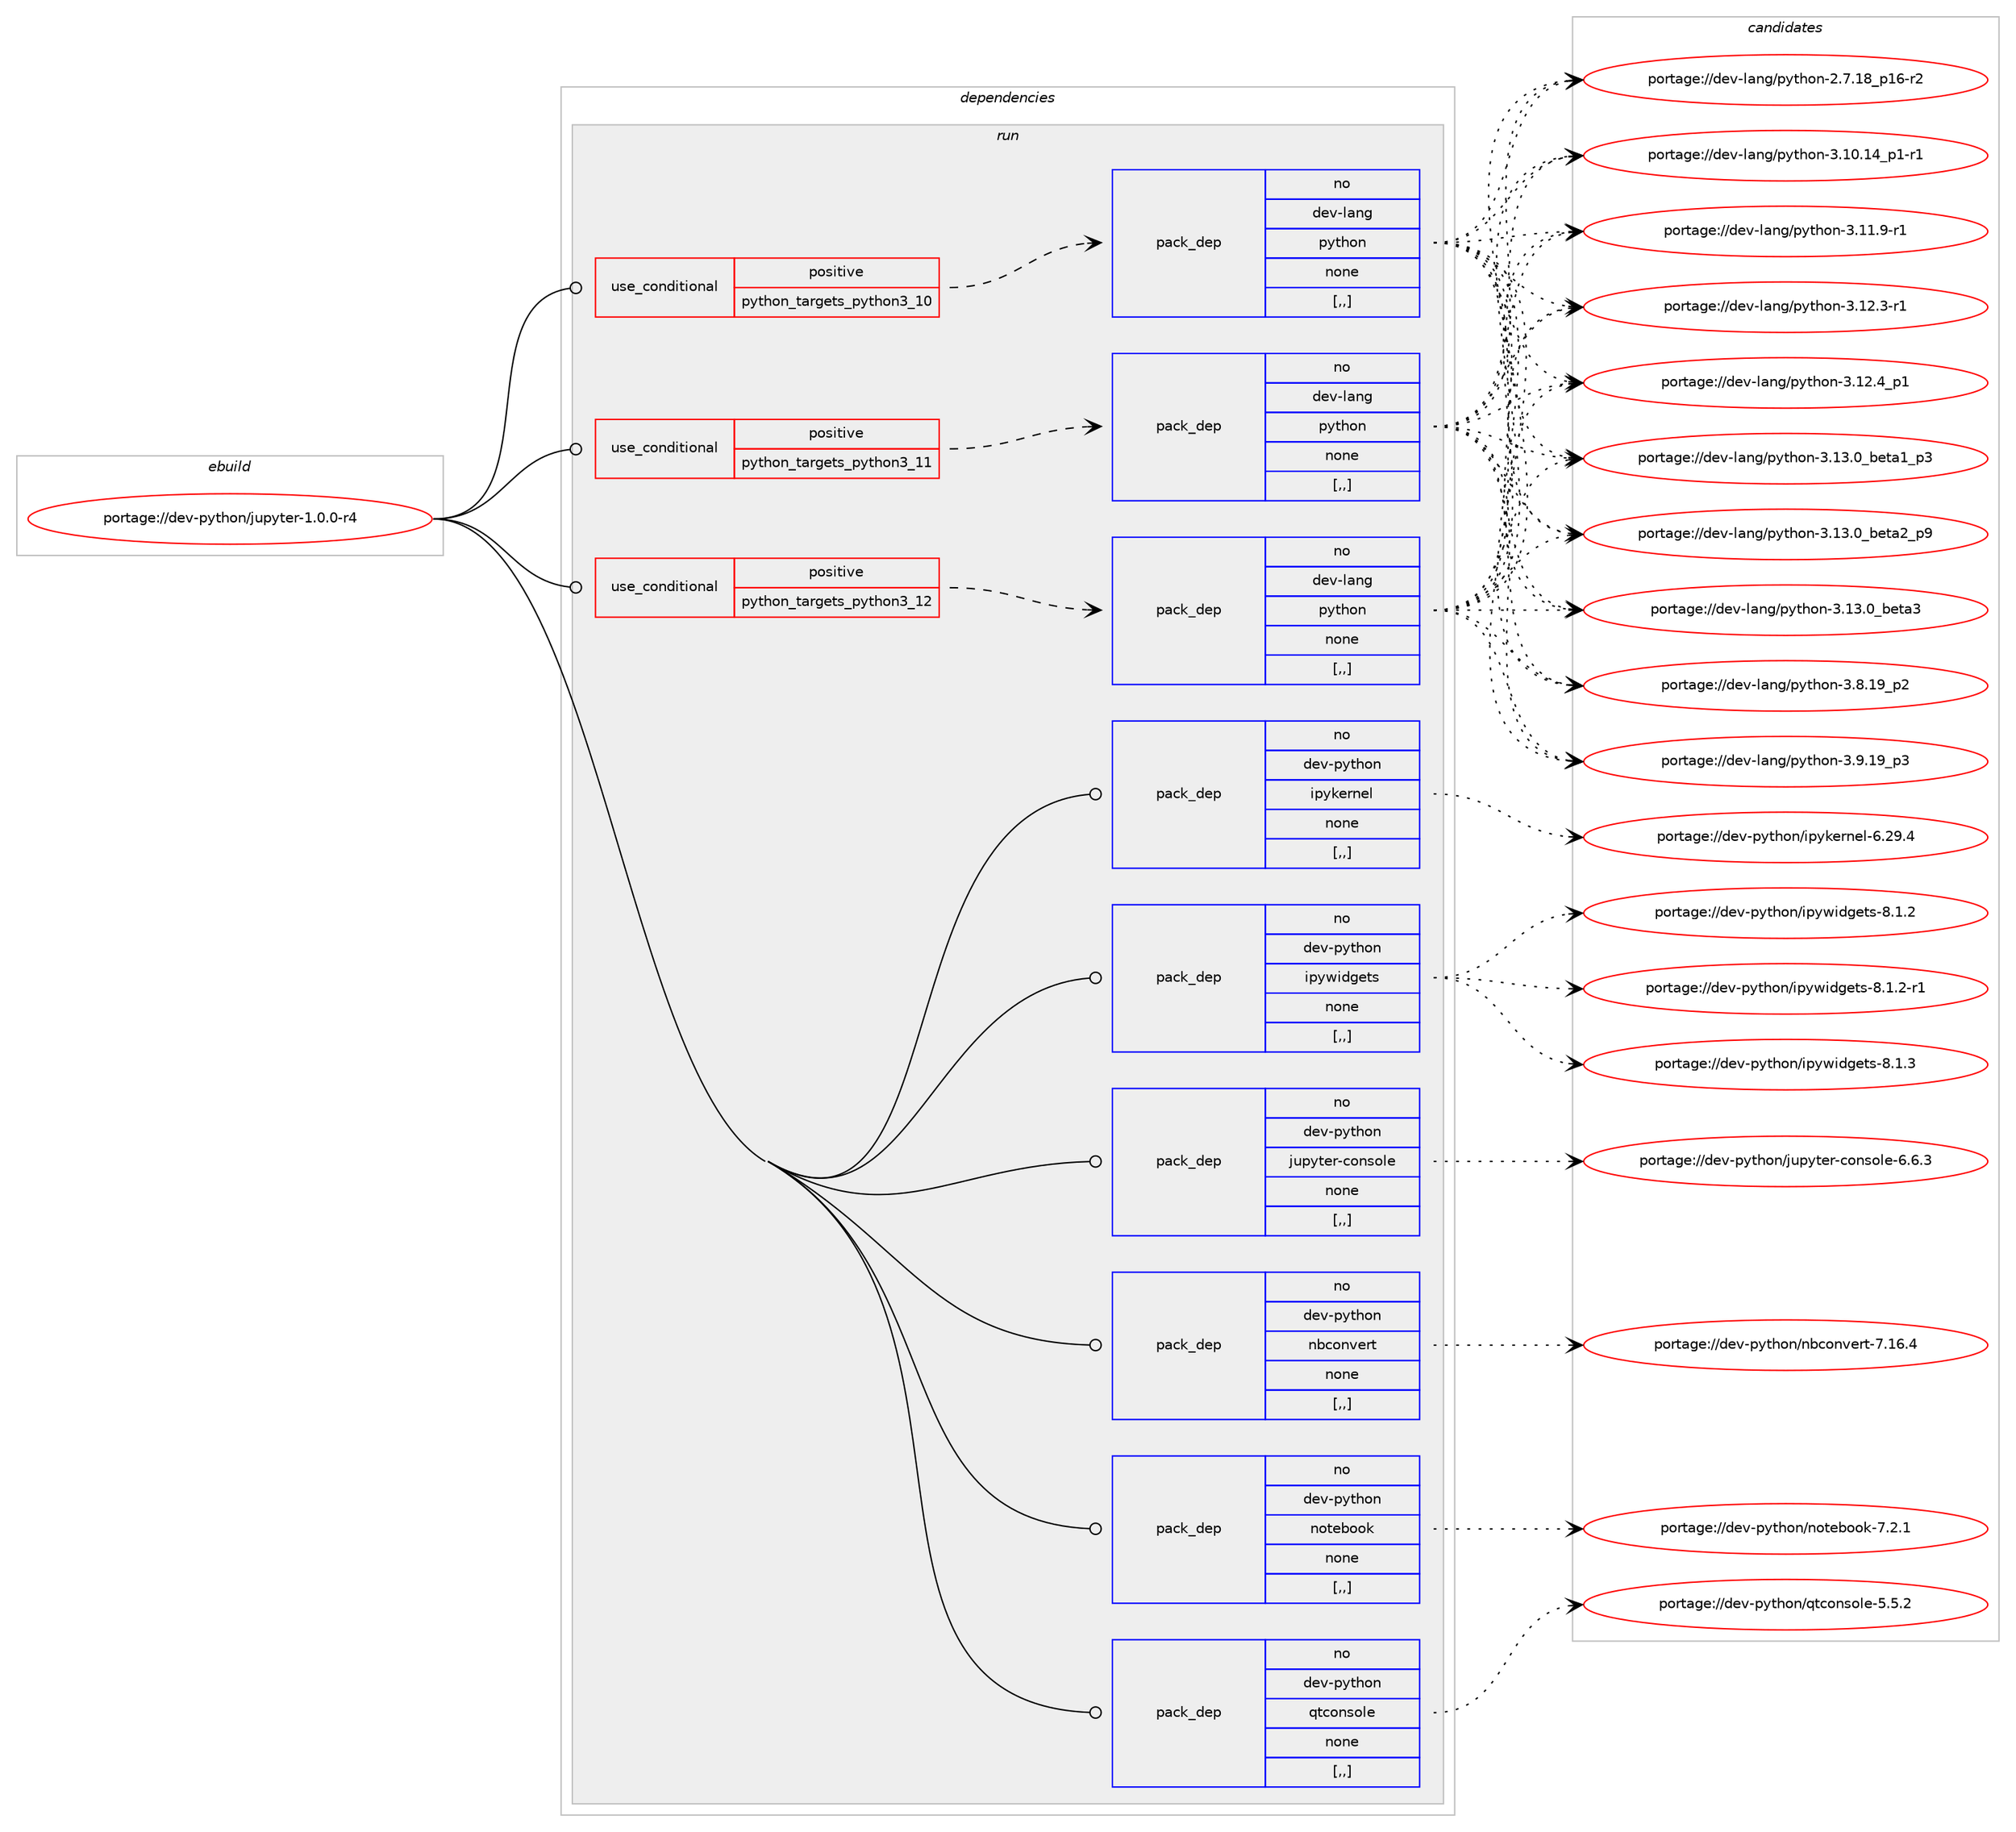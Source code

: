 digraph prolog {

# *************
# Graph options
# *************

newrank=true;
concentrate=true;
compound=true;
graph [rankdir=LR,fontname=Helvetica,fontsize=10,ranksep=1.5];#, ranksep=2.5, nodesep=0.2];
edge  [arrowhead=vee];
node  [fontname=Helvetica,fontsize=10];

# **********
# The ebuild
# **********

subgraph cluster_leftcol {
color=gray;
rank=same;
label=<<i>ebuild</i>>;
id [label="portage://dev-python/jupyter-1.0.0-r4", color=red, width=4, href="../dev-python/jupyter-1.0.0-r4.svg"];
}

# ****************
# The dependencies
# ****************

subgraph cluster_midcol {
color=gray;
label=<<i>dependencies</i>>;
subgraph cluster_compile {
fillcolor="#eeeeee";
style=filled;
label=<<i>compile</i>>;
}
subgraph cluster_compileandrun {
fillcolor="#eeeeee";
style=filled;
label=<<i>compile and run</i>>;
}
subgraph cluster_run {
fillcolor="#eeeeee";
style=filled;
label=<<i>run</i>>;
subgraph cond33107 {
dependency145993 [label=<<TABLE BORDER="0" CELLBORDER="1" CELLSPACING="0" CELLPADDING="4"><TR><TD ROWSPAN="3" CELLPADDING="10">use_conditional</TD></TR><TR><TD>positive</TD></TR><TR><TD>python_targets_python3_10</TD></TR></TABLE>>, shape=none, color=red];
subgraph pack111671 {
dependency145994 [label=<<TABLE BORDER="0" CELLBORDER="1" CELLSPACING="0" CELLPADDING="4" WIDTH="220"><TR><TD ROWSPAN="6" CELLPADDING="30">pack_dep</TD></TR><TR><TD WIDTH="110">no</TD></TR><TR><TD>dev-lang</TD></TR><TR><TD>python</TD></TR><TR><TD>none</TD></TR><TR><TD>[,,]</TD></TR></TABLE>>, shape=none, color=blue];
}
dependency145993:e -> dependency145994:w [weight=20,style="dashed",arrowhead="vee"];
}
id:e -> dependency145993:w [weight=20,style="solid",arrowhead="odot"];
subgraph cond33108 {
dependency145995 [label=<<TABLE BORDER="0" CELLBORDER="1" CELLSPACING="0" CELLPADDING="4"><TR><TD ROWSPAN="3" CELLPADDING="10">use_conditional</TD></TR><TR><TD>positive</TD></TR><TR><TD>python_targets_python3_11</TD></TR></TABLE>>, shape=none, color=red];
subgraph pack111672 {
dependency145996 [label=<<TABLE BORDER="0" CELLBORDER="1" CELLSPACING="0" CELLPADDING="4" WIDTH="220"><TR><TD ROWSPAN="6" CELLPADDING="30">pack_dep</TD></TR><TR><TD WIDTH="110">no</TD></TR><TR><TD>dev-lang</TD></TR><TR><TD>python</TD></TR><TR><TD>none</TD></TR><TR><TD>[,,]</TD></TR></TABLE>>, shape=none, color=blue];
}
dependency145995:e -> dependency145996:w [weight=20,style="dashed",arrowhead="vee"];
}
id:e -> dependency145995:w [weight=20,style="solid",arrowhead="odot"];
subgraph cond33109 {
dependency145997 [label=<<TABLE BORDER="0" CELLBORDER="1" CELLSPACING="0" CELLPADDING="4"><TR><TD ROWSPAN="3" CELLPADDING="10">use_conditional</TD></TR><TR><TD>positive</TD></TR><TR><TD>python_targets_python3_12</TD></TR></TABLE>>, shape=none, color=red];
subgraph pack111673 {
dependency145998 [label=<<TABLE BORDER="0" CELLBORDER="1" CELLSPACING="0" CELLPADDING="4" WIDTH="220"><TR><TD ROWSPAN="6" CELLPADDING="30">pack_dep</TD></TR><TR><TD WIDTH="110">no</TD></TR><TR><TD>dev-lang</TD></TR><TR><TD>python</TD></TR><TR><TD>none</TD></TR><TR><TD>[,,]</TD></TR></TABLE>>, shape=none, color=blue];
}
dependency145997:e -> dependency145998:w [weight=20,style="dashed",arrowhead="vee"];
}
id:e -> dependency145997:w [weight=20,style="solid",arrowhead="odot"];
subgraph pack111674 {
dependency145999 [label=<<TABLE BORDER="0" CELLBORDER="1" CELLSPACING="0" CELLPADDING="4" WIDTH="220"><TR><TD ROWSPAN="6" CELLPADDING="30">pack_dep</TD></TR><TR><TD WIDTH="110">no</TD></TR><TR><TD>dev-python</TD></TR><TR><TD>ipykernel</TD></TR><TR><TD>none</TD></TR><TR><TD>[,,]</TD></TR></TABLE>>, shape=none, color=blue];
}
id:e -> dependency145999:w [weight=20,style="solid",arrowhead="odot"];
subgraph pack111675 {
dependency146000 [label=<<TABLE BORDER="0" CELLBORDER="1" CELLSPACING="0" CELLPADDING="4" WIDTH="220"><TR><TD ROWSPAN="6" CELLPADDING="30">pack_dep</TD></TR><TR><TD WIDTH="110">no</TD></TR><TR><TD>dev-python</TD></TR><TR><TD>ipywidgets</TD></TR><TR><TD>none</TD></TR><TR><TD>[,,]</TD></TR></TABLE>>, shape=none, color=blue];
}
id:e -> dependency146000:w [weight=20,style="solid",arrowhead="odot"];
subgraph pack111676 {
dependency146001 [label=<<TABLE BORDER="0" CELLBORDER="1" CELLSPACING="0" CELLPADDING="4" WIDTH="220"><TR><TD ROWSPAN="6" CELLPADDING="30">pack_dep</TD></TR><TR><TD WIDTH="110">no</TD></TR><TR><TD>dev-python</TD></TR><TR><TD>jupyter-console</TD></TR><TR><TD>none</TD></TR><TR><TD>[,,]</TD></TR></TABLE>>, shape=none, color=blue];
}
id:e -> dependency146001:w [weight=20,style="solid",arrowhead="odot"];
subgraph pack111677 {
dependency146002 [label=<<TABLE BORDER="0" CELLBORDER="1" CELLSPACING="0" CELLPADDING="4" WIDTH="220"><TR><TD ROWSPAN="6" CELLPADDING="30">pack_dep</TD></TR><TR><TD WIDTH="110">no</TD></TR><TR><TD>dev-python</TD></TR><TR><TD>nbconvert</TD></TR><TR><TD>none</TD></TR><TR><TD>[,,]</TD></TR></TABLE>>, shape=none, color=blue];
}
id:e -> dependency146002:w [weight=20,style="solid",arrowhead="odot"];
subgraph pack111678 {
dependency146003 [label=<<TABLE BORDER="0" CELLBORDER="1" CELLSPACING="0" CELLPADDING="4" WIDTH="220"><TR><TD ROWSPAN="6" CELLPADDING="30">pack_dep</TD></TR><TR><TD WIDTH="110">no</TD></TR><TR><TD>dev-python</TD></TR><TR><TD>notebook</TD></TR><TR><TD>none</TD></TR><TR><TD>[,,]</TD></TR></TABLE>>, shape=none, color=blue];
}
id:e -> dependency146003:w [weight=20,style="solid",arrowhead="odot"];
subgraph pack111679 {
dependency146004 [label=<<TABLE BORDER="0" CELLBORDER="1" CELLSPACING="0" CELLPADDING="4" WIDTH="220"><TR><TD ROWSPAN="6" CELLPADDING="30">pack_dep</TD></TR><TR><TD WIDTH="110">no</TD></TR><TR><TD>dev-python</TD></TR><TR><TD>qtconsole</TD></TR><TR><TD>none</TD></TR><TR><TD>[,,]</TD></TR></TABLE>>, shape=none, color=blue];
}
id:e -> dependency146004:w [weight=20,style="solid",arrowhead="odot"];
}
}

# **************
# The candidates
# **************

subgraph cluster_choices {
rank=same;
color=gray;
label=<<i>candidates</i>>;

subgraph choice111671 {
color=black;
nodesep=1;
choice100101118451089711010347112121116104111110455046554649569511249544511450 [label="portage://dev-lang/python-2.7.18_p16-r2", color=red, width=4,href="../dev-lang/python-2.7.18_p16-r2.svg"];
choice100101118451089711010347112121116104111110455146494846495295112494511449 [label="portage://dev-lang/python-3.10.14_p1-r1", color=red, width=4,href="../dev-lang/python-3.10.14_p1-r1.svg"];
choice100101118451089711010347112121116104111110455146494946574511449 [label="portage://dev-lang/python-3.11.9-r1", color=red, width=4,href="../dev-lang/python-3.11.9-r1.svg"];
choice100101118451089711010347112121116104111110455146495046514511449 [label="portage://dev-lang/python-3.12.3-r1", color=red, width=4,href="../dev-lang/python-3.12.3-r1.svg"];
choice100101118451089711010347112121116104111110455146495046529511249 [label="portage://dev-lang/python-3.12.4_p1", color=red, width=4,href="../dev-lang/python-3.12.4_p1.svg"];
choice10010111845108971101034711212111610411111045514649514648959810111697499511251 [label="portage://dev-lang/python-3.13.0_beta1_p3", color=red, width=4,href="../dev-lang/python-3.13.0_beta1_p3.svg"];
choice10010111845108971101034711212111610411111045514649514648959810111697509511257 [label="portage://dev-lang/python-3.13.0_beta2_p9", color=red, width=4,href="../dev-lang/python-3.13.0_beta2_p9.svg"];
choice1001011184510897110103471121211161041111104551464951464895981011169751 [label="portage://dev-lang/python-3.13.0_beta3", color=red, width=4,href="../dev-lang/python-3.13.0_beta3.svg"];
choice100101118451089711010347112121116104111110455146564649579511250 [label="portage://dev-lang/python-3.8.19_p2", color=red, width=4,href="../dev-lang/python-3.8.19_p2.svg"];
choice100101118451089711010347112121116104111110455146574649579511251 [label="portage://dev-lang/python-3.9.19_p3", color=red, width=4,href="../dev-lang/python-3.9.19_p3.svg"];
dependency145994:e -> choice100101118451089711010347112121116104111110455046554649569511249544511450:w [style=dotted,weight="100"];
dependency145994:e -> choice100101118451089711010347112121116104111110455146494846495295112494511449:w [style=dotted,weight="100"];
dependency145994:e -> choice100101118451089711010347112121116104111110455146494946574511449:w [style=dotted,weight="100"];
dependency145994:e -> choice100101118451089711010347112121116104111110455146495046514511449:w [style=dotted,weight="100"];
dependency145994:e -> choice100101118451089711010347112121116104111110455146495046529511249:w [style=dotted,weight="100"];
dependency145994:e -> choice10010111845108971101034711212111610411111045514649514648959810111697499511251:w [style=dotted,weight="100"];
dependency145994:e -> choice10010111845108971101034711212111610411111045514649514648959810111697509511257:w [style=dotted,weight="100"];
dependency145994:e -> choice1001011184510897110103471121211161041111104551464951464895981011169751:w [style=dotted,weight="100"];
dependency145994:e -> choice100101118451089711010347112121116104111110455146564649579511250:w [style=dotted,weight="100"];
dependency145994:e -> choice100101118451089711010347112121116104111110455146574649579511251:w [style=dotted,weight="100"];
}
subgraph choice111672 {
color=black;
nodesep=1;
choice100101118451089711010347112121116104111110455046554649569511249544511450 [label="portage://dev-lang/python-2.7.18_p16-r2", color=red, width=4,href="../dev-lang/python-2.7.18_p16-r2.svg"];
choice100101118451089711010347112121116104111110455146494846495295112494511449 [label="portage://dev-lang/python-3.10.14_p1-r1", color=red, width=4,href="../dev-lang/python-3.10.14_p1-r1.svg"];
choice100101118451089711010347112121116104111110455146494946574511449 [label="portage://dev-lang/python-3.11.9-r1", color=red, width=4,href="../dev-lang/python-3.11.9-r1.svg"];
choice100101118451089711010347112121116104111110455146495046514511449 [label="portage://dev-lang/python-3.12.3-r1", color=red, width=4,href="../dev-lang/python-3.12.3-r1.svg"];
choice100101118451089711010347112121116104111110455146495046529511249 [label="portage://dev-lang/python-3.12.4_p1", color=red, width=4,href="../dev-lang/python-3.12.4_p1.svg"];
choice10010111845108971101034711212111610411111045514649514648959810111697499511251 [label="portage://dev-lang/python-3.13.0_beta1_p3", color=red, width=4,href="../dev-lang/python-3.13.0_beta1_p3.svg"];
choice10010111845108971101034711212111610411111045514649514648959810111697509511257 [label="portage://dev-lang/python-3.13.0_beta2_p9", color=red, width=4,href="../dev-lang/python-3.13.0_beta2_p9.svg"];
choice1001011184510897110103471121211161041111104551464951464895981011169751 [label="portage://dev-lang/python-3.13.0_beta3", color=red, width=4,href="../dev-lang/python-3.13.0_beta3.svg"];
choice100101118451089711010347112121116104111110455146564649579511250 [label="portage://dev-lang/python-3.8.19_p2", color=red, width=4,href="../dev-lang/python-3.8.19_p2.svg"];
choice100101118451089711010347112121116104111110455146574649579511251 [label="portage://dev-lang/python-3.9.19_p3", color=red, width=4,href="../dev-lang/python-3.9.19_p3.svg"];
dependency145996:e -> choice100101118451089711010347112121116104111110455046554649569511249544511450:w [style=dotted,weight="100"];
dependency145996:e -> choice100101118451089711010347112121116104111110455146494846495295112494511449:w [style=dotted,weight="100"];
dependency145996:e -> choice100101118451089711010347112121116104111110455146494946574511449:w [style=dotted,weight="100"];
dependency145996:e -> choice100101118451089711010347112121116104111110455146495046514511449:w [style=dotted,weight="100"];
dependency145996:e -> choice100101118451089711010347112121116104111110455146495046529511249:w [style=dotted,weight="100"];
dependency145996:e -> choice10010111845108971101034711212111610411111045514649514648959810111697499511251:w [style=dotted,weight="100"];
dependency145996:e -> choice10010111845108971101034711212111610411111045514649514648959810111697509511257:w [style=dotted,weight="100"];
dependency145996:e -> choice1001011184510897110103471121211161041111104551464951464895981011169751:w [style=dotted,weight="100"];
dependency145996:e -> choice100101118451089711010347112121116104111110455146564649579511250:w [style=dotted,weight="100"];
dependency145996:e -> choice100101118451089711010347112121116104111110455146574649579511251:w [style=dotted,weight="100"];
}
subgraph choice111673 {
color=black;
nodesep=1;
choice100101118451089711010347112121116104111110455046554649569511249544511450 [label="portage://dev-lang/python-2.7.18_p16-r2", color=red, width=4,href="../dev-lang/python-2.7.18_p16-r2.svg"];
choice100101118451089711010347112121116104111110455146494846495295112494511449 [label="portage://dev-lang/python-3.10.14_p1-r1", color=red, width=4,href="../dev-lang/python-3.10.14_p1-r1.svg"];
choice100101118451089711010347112121116104111110455146494946574511449 [label="portage://dev-lang/python-3.11.9-r1", color=red, width=4,href="../dev-lang/python-3.11.9-r1.svg"];
choice100101118451089711010347112121116104111110455146495046514511449 [label="portage://dev-lang/python-3.12.3-r1", color=red, width=4,href="../dev-lang/python-3.12.3-r1.svg"];
choice100101118451089711010347112121116104111110455146495046529511249 [label="portage://dev-lang/python-3.12.4_p1", color=red, width=4,href="../dev-lang/python-3.12.4_p1.svg"];
choice10010111845108971101034711212111610411111045514649514648959810111697499511251 [label="portage://dev-lang/python-3.13.0_beta1_p3", color=red, width=4,href="../dev-lang/python-3.13.0_beta1_p3.svg"];
choice10010111845108971101034711212111610411111045514649514648959810111697509511257 [label="portage://dev-lang/python-3.13.0_beta2_p9", color=red, width=4,href="../dev-lang/python-3.13.0_beta2_p9.svg"];
choice1001011184510897110103471121211161041111104551464951464895981011169751 [label="portage://dev-lang/python-3.13.0_beta3", color=red, width=4,href="../dev-lang/python-3.13.0_beta3.svg"];
choice100101118451089711010347112121116104111110455146564649579511250 [label="portage://dev-lang/python-3.8.19_p2", color=red, width=4,href="../dev-lang/python-3.8.19_p2.svg"];
choice100101118451089711010347112121116104111110455146574649579511251 [label="portage://dev-lang/python-3.9.19_p3", color=red, width=4,href="../dev-lang/python-3.9.19_p3.svg"];
dependency145998:e -> choice100101118451089711010347112121116104111110455046554649569511249544511450:w [style=dotted,weight="100"];
dependency145998:e -> choice100101118451089711010347112121116104111110455146494846495295112494511449:w [style=dotted,weight="100"];
dependency145998:e -> choice100101118451089711010347112121116104111110455146494946574511449:w [style=dotted,weight="100"];
dependency145998:e -> choice100101118451089711010347112121116104111110455146495046514511449:w [style=dotted,weight="100"];
dependency145998:e -> choice100101118451089711010347112121116104111110455146495046529511249:w [style=dotted,weight="100"];
dependency145998:e -> choice10010111845108971101034711212111610411111045514649514648959810111697499511251:w [style=dotted,weight="100"];
dependency145998:e -> choice10010111845108971101034711212111610411111045514649514648959810111697509511257:w [style=dotted,weight="100"];
dependency145998:e -> choice1001011184510897110103471121211161041111104551464951464895981011169751:w [style=dotted,weight="100"];
dependency145998:e -> choice100101118451089711010347112121116104111110455146564649579511250:w [style=dotted,weight="100"];
dependency145998:e -> choice100101118451089711010347112121116104111110455146574649579511251:w [style=dotted,weight="100"];
}
subgraph choice111674 {
color=black;
nodesep=1;
choice100101118451121211161041111104710511212110710111411010110845544650574652 [label="portage://dev-python/ipykernel-6.29.4", color=red, width=4,href="../dev-python/ipykernel-6.29.4.svg"];
dependency145999:e -> choice100101118451121211161041111104710511212110710111411010110845544650574652:w [style=dotted,weight="100"];
}
subgraph choice111675 {
color=black;
nodesep=1;
choice1001011184511212111610411111047105112121119105100103101116115455646494650 [label="portage://dev-python/ipywidgets-8.1.2", color=red, width=4,href="../dev-python/ipywidgets-8.1.2.svg"];
choice10010111845112121116104111110471051121211191051001031011161154556464946504511449 [label="portage://dev-python/ipywidgets-8.1.2-r1", color=red, width=4,href="../dev-python/ipywidgets-8.1.2-r1.svg"];
choice1001011184511212111610411111047105112121119105100103101116115455646494651 [label="portage://dev-python/ipywidgets-8.1.3", color=red, width=4,href="../dev-python/ipywidgets-8.1.3.svg"];
dependency146000:e -> choice1001011184511212111610411111047105112121119105100103101116115455646494650:w [style=dotted,weight="100"];
dependency146000:e -> choice10010111845112121116104111110471051121211191051001031011161154556464946504511449:w [style=dotted,weight="100"];
dependency146000:e -> choice1001011184511212111610411111047105112121119105100103101116115455646494651:w [style=dotted,weight="100"];
}
subgraph choice111676 {
color=black;
nodesep=1;
choice10010111845112121116104111110471061171121211161011144599111110115111108101455446544651 [label="portage://dev-python/jupyter-console-6.6.3", color=red, width=4,href="../dev-python/jupyter-console-6.6.3.svg"];
dependency146001:e -> choice10010111845112121116104111110471061171121211161011144599111110115111108101455446544651:w [style=dotted,weight="100"];
}
subgraph choice111677 {
color=black;
nodesep=1;
choice1001011184511212111610411111047110989911111011810111411645554649544652 [label="portage://dev-python/nbconvert-7.16.4", color=red, width=4,href="../dev-python/nbconvert-7.16.4.svg"];
dependency146002:e -> choice1001011184511212111610411111047110989911111011810111411645554649544652:w [style=dotted,weight="100"];
}
subgraph choice111678 {
color=black;
nodesep=1;
choice100101118451121211161041111104711011111610198111111107455546504649 [label="portage://dev-python/notebook-7.2.1", color=red, width=4,href="../dev-python/notebook-7.2.1.svg"];
dependency146003:e -> choice100101118451121211161041111104711011111610198111111107455546504649:w [style=dotted,weight="100"];
}
subgraph choice111679 {
color=black;
nodesep=1;
choice100101118451121211161041111104711311699111110115111108101455346534650 [label="portage://dev-python/qtconsole-5.5.2", color=red, width=4,href="../dev-python/qtconsole-5.5.2.svg"];
dependency146004:e -> choice100101118451121211161041111104711311699111110115111108101455346534650:w [style=dotted,weight="100"];
}
}

}
